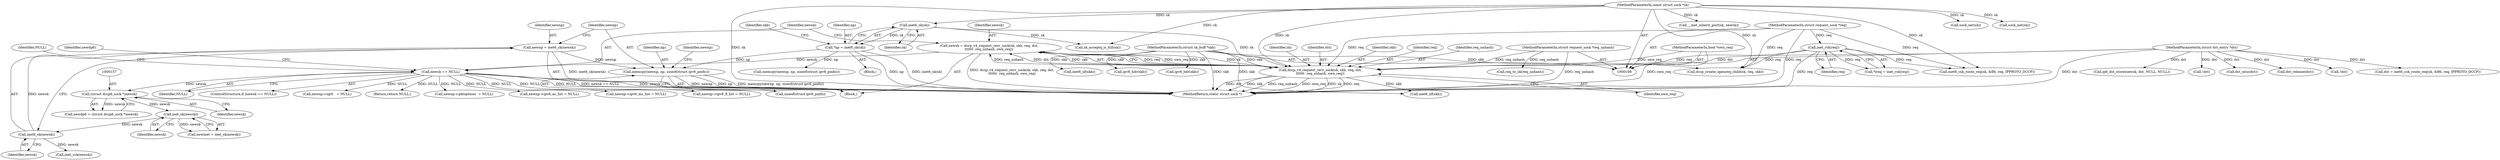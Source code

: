 digraph "0_linux_83eaddab4378db256d00d295bda6ca997cd13a52@API" {
"1000175" [label="(Call,memcpy(newnp, np, sizeof(struct ipv6_pinfo)))"];
"1000171" [label="(Call,newnp = inet6_sk(newsk))"];
"1000173" [label="(Call,inet6_sk(newsk))"];
"1000161" [label="(Call,inet_sk(newsk))"];
"1000156" [label="(Call,(struct dccp6_sock *)newsk)"];
"1000149" [label="(Call,newsk == NULL)"];
"1000139" [label="(Call,newsk = dccp_v4_request_recv_sock(sk, skb, req, dst,\n\t\t\t\t\t\t  req_unhash, own_req))"];
"1000141" [label="(Call,dccp_v4_request_recv_sock(sk, skb, req, dst,\n\t\t\t\t\t\t  req_unhash, own_req))"];
"1000125" [label="(Call,inet6_sk(sk))"];
"1000109" [label="(MethodParameterIn,const struct sock *sk)"];
"1000110" [label="(MethodParameterIn,struct sk_buff *skb)"];
"1000119" [label="(Call,inet_rsk(req))"];
"1000111" [label="(MethodParameterIn,struct request_sock *req)"];
"1000112" [label="(MethodParameterIn,struct dst_entry *dst)"];
"1000113" [label="(MethodParameterIn,struct request_sock *req_unhash)"];
"1000114" [label="(MethodParameterIn,bool *own_req)"];
"1000123" [label="(Call,*np = inet6_sk(sk))"];
"1000147" [label="(Identifier,own_req)"];
"1000109" [label="(MethodParameterIn,const struct sock *sk)"];
"1000155" [label="(Identifier,newdp6)"];
"1000473" [label="(Call,__inet_inherit_port(sk, newsk))"];
"1000174" [label="(Identifier,newsk)"];
"1000142" [label="(Identifier,sk)"];
"1000120" [label="(Identifier,req)"];
"1000176" [label="(Identifier,newnp)"];
"1000173" [label="(Call,inet6_sk(newsk))"];
"1000264" [label="(Call,!dst)"];
"1000178" [label="(Call,sizeof(struct ipv6_pinfo))"];
"1000257" [label="(Call,inet6_csk_route_req(sk, &fl6, req, IPPROTO_DCCP))"];
"1000123" [label="(Call,*np = inet6_sk(sk))"];
"1000396" [label="(Call,inet6_iif(skb))"];
"1000255" [label="(Call,dst = inet6_csk_route_req(sk, &fl6, req, IPPROTO_DCCP))"];
"1000145" [label="(Identifier,dst)"];
"1000219" [label="(Call,newnp->ipv6_fl_list = NULL)"];
"1000278" [label="(Call,ip6_dst_store(newsk, dst, NULL, NULL))"];
"1000134" [label="(Identifier,skb)"];
"1000318" [label="(Call,memcpy(newnp, np, sizeof(struct ipv6_pinfo)))"];
"1000158" [label="(Identifier,newsk)"];
"1000111" [label="(MethodParameterIn,struct request_sock *req)"];
"1000161" [label="(Call,inet_sk(newsk))"];
"1000149" [label="(Call,newsk == NULL)"];
"1000151" [label="(Identifier,NULL)"];
"1000126" [label="(Identifier,sk)"];
"1000138" [label="(Block,)"];
"1000175" [label="(Call,memcpy(newnp, np, sizeof(struct ipv6_pinfo)))"];
"1000159" [label="(Call,newinet = inet_sk(newsk))"];
"1000148" [label="(ControlStructure,if (newsk == NULL))"];
"1000204" [label="(Call,newnp->opt\t   = NULL)"];
"1000162" [label="(Identifier,newsk)"];
"1000143" [label="(Identifier,skb)"];
"1000235" [label="(Call,ipv6_hdr(skb))"];
"1000172" [label="(Identifier,newnp)"];
"1000152" [label="(Return,return NULL;)"];
"1000125" [label="(Call,inet6_sk(sk))"];
"1000251" [label="(Call,!dst)"];
"1000189" [label="(Call,inet_csk(newsk))"];
"1000153" [label="(Identifier,NULL)"];
"1000150" [label="(Identifier,newsk)"];
"1000144" [label="(Identifier,req)"];
"1000139" [label="(Call,newsk = dccp_v4_request_recv_sock(sk, skb, req, dst,\n\t\t\t\t\t\t  req_unhash, own_req))"];
"1000199" [label="(Call,newnp->pktoptions  = NULL)"];
"1000146" [label="(Identifier,req_unhash)"];
"1000455" [label="(Call,dst_mtu(dst))"];
"1000112" [label="(MethodParameterIn,struct dst_entry *dst)"];
"1000119" [label="(Call,inet_rsk(req))"];
"1000228" [label="(Call,inet6_iif(skb))"];
"1000488" [label="(Call,req_to_sk(req_unhash))"];
"1000124" [label="(Identifier,np)"];
"1000177" [label="(Identifier,np)"];
"1000529" [label="(Call,sock_net(sk))"];
"1000110" [label="(MethodParameterIn,struct sk_buff *skb)"];
"1000113" [label="(MethodParameterIn,struct request_sock *req_unhash)"];
"1000537" [label="(Call,sock_net(sk))"];
"1000533" [label="(Call,dst_release(dst))"];
"1000117" [label="(Call,*ireq = inet_rsk(req))"];
"1000115" [label="(Block,)"];
"1000182" [label="(Identifier,newnp)"];
"1000209" [label="(Call,newnp->ipv6_mc_list = NULL)"];
"1000140" [label="(Identifier,newsk)"];
"1000156" [label="(Call,(struct dccp6_sock *)newsk)"];
"1000247" [label="(Call,sk_acceptq_is_full(sk))"];
"1000542" [label="(MethodReturn,static struct sock *)"];
"1000214" [label="(Call,newnp->ipv6_ac_list = NULL)"];
"1000269" [label="(Call,dccp_create_openreq_child(sk, req, skb))"];
"1000403" [label="(Call,ipv6_hdr(skb))"];
"1000154" [label="(Call,newdp6 = (struct dccp6_sock *)newsk)"];
"1000141" [label="(Call,dccp_v4_request_recv_sock(sk, skb, req, dst,\n\t\t\t\t\t\t  req_unhash, own_req))"];
"1000171" [label="(Call,newnp = inet6_sk(newsk))"];
"1000114" [label="(MethodParameterIn,bool *own_req)"];
"1000175" -> "1000138"  [label="AST: "];
"1000175" -> "1000178"  [label="CFG: "];
"1000176" -> "1000175"  [label="AST: "];
"1000177" -> "1000175"  [label="AST: "];
"1000178" -> "1000175"  [label="AST: "];
"1000182" -> "1000175"  [label="CFG: "];
"1000175" -> "1000542"  [label="DDG: newnp"];
"1000175" -> "1000542"  [label="DDG: np"];
"1000175" -> "1000542"  [label="DDG: memcpy(newnp, np, sizeof(struct ipv6_pinfo))"];
"1000171" -> "1000175"  [label="DDG: newnp"];
"1000123" -> "1000175"  [label="DDG: np"];
"1000171" -> "1000138"  [label="AST: "];
"1000171" -> "1000173"  [label="CFG: "];
"1000172" -> "1000171"  [label="AST: "];
"1000173" -> "1000171"  [label="AST: "];
"1000176" -> "1000171"  [label="CFG: "];
"1000171" -> "1000542"  [label="DDG: inet6_sk(newsk)"];
"1000173" -> "1000171"  [label="DDG: newsk"];
"1000173" -> "1000174"  [label="CFG: "];
"1000174" -> "1000173"  [label="AST: "];
"1000161" -> "1000173"  [label="DDG: newsk"];
"1000173" -> "1000189"  [label="DDG: newsk"];
"1000161" -> "1000159"  [label="AST: "];
"1000161" -> "1000162"  [label="CFG: "];
"1000162" -> "1000161"  [label="AST: "];
"1000159" -> "1000161"  [label="CFG: "];
"1000161" -> "1000159"  [label="DDG: newsk"];
"1000156" -> "1000161"  [label="DDG: newsk"];
"1000156" -> "1000154"  [label="AST: "];
"1000156" -> "1000158"  [label="CFG: "];
"1000157" -> "1000156"  [label="AST: "];
"1000158" -> "1000156"  [label="AST: "];
"1000154" -> "1000156"  [label="CFG: "];
"1000156" -> "1000154"  [label="DDG: newsk"];
"1000149" -> "1000156"  [label="DDG: newsk"];
"1000149" -> "1000148"  [label="AST: "];
"1000149" -> "1000151"  [label="CFG: "];
"1000150" -> "1000149"  [label="AST: "];
"1000151" -> "1000149"  [label="AST: "];
"1000153" -> "1000149"  [label="CFG: "];
"1000155" -> "1000149"  [label="CFG: "];
"1000149" -> "1000542"  [label="DDG: NULL"];
"1000149" -> "1000542"  [label="DDG: newsk == NULL"];
"1000149" -> "1000542"  [label="DDG: newsk"];
"1000139" -> "1000149"  [label="DDG: newsk"];
"1000149" -> "1000152"  [label="DDG: NULL"];
"1000149" -> "1000199"  [label="DDG: NULL"];
"1000149" -> "1000204"  [label="DDG: NULL"];
"1000149" -> "1000209"  [label="DDG: NULL"];
"1000149" -> "1000214"  [label="DDG: NULL"];
"1000149" -> "1000219"  [label="DDG: NULL"];
"1000139" -> "1000138"  [label="AST: "];
"1000139" -> "1000141"  [label="CFG: "];
"1000140" -> "1000139"  [label="AST: "];
"1000141" -> "1000139"  [label="AST: "];
"1000150" -> "1000139"  [label="CFG: "];
"1000139" -> "1000542"  [label="DDG: dccp_v4_request_recv_sock(sk, skb, req, dst,\n\t\t\t\t\t\t  req_unhash, own_req)"];
"1000141" -> "1000139"  [label="DDG: req"];
"1000141" -> "1000139"  [label="DDG: own_req"];
"1000141" -> "1000139"  [label="DDG: sk"];
"1000141" -> "1000139"  [label="DDG: req_unhash"];
"1000141" -> "1000139"  [label="DDG: dst"];
"1000141" -> "1000139"  [label="DDG: skb"];
"1000141" -> "1000147"  [label="CFG: "];
"1000142" -> "1000141"  [label="AST: "];
"1000143" -> "1000141"  [label="AST: "];
"1000144" -> "1000141"  [label="AST: "];
"1000145" -> "1000141"  [label="AST: "];
"1000146" -> "1000141"  [label="AST: "];
"1000147" -> "1000141"  [label="AST: "];
"1000141" -> "1000542"  [label="DDG: sk"];
"1000141" -> "1000542"  [label="DDG: req"];
"1000141" -> "1000542"  [label="DDG: dst"];
"1000141" -> "1000542"  [label="DDG: skb"];
"1000141" -> "1000542"  [label="DDG: req_unhash"];
"1000141" -> "1000542"  [label="DDG: own_req"];
"1000125" -> "1000141"  [label="DDG: sk"];
"1000109" -> "1000141"  [label="DDG: sk"];
"1000110" -> "1000141"  [label="DDG: skb"];
"1000119" -> "1000141"  [label="DDG: req"];
"1000111" -> "1000141"  [label="DDG: req"];
"1000112" -> "1000141"  [label="DDG: dst"];
"1000113" -> "1000141"  [label="DDG: req_unhash"];
"1000114" -> "1000141"  [label="DDG: own_req"];
"1000141" -> "1000228"  [label="DDG: skb"];
"1000125" -> "1000123"  [label="AST: "];
"1000125" -> "1000126"  [label="CFG: "];
"1000126" -> "1000125"  [label="AST: "];
"1000123" -> "1000125"  [label="CFG: "];
"1000125" -> "1000123"  [label="DDG: sk"];
"1000109" -> "1000125"  [label="DDG: sk"];
"1000125" -> "1000247"  [label="DDG: sk"];
"1000109" -> "1000108"  [label="AST: "];
"1000109" -> "1000542"  [label="DDG: sk"];
"1000109" -> "1000247"  [label="DDG: sk"];
"1000109" -> "1000257"  [label="DDG: sk"];
"1000109" -> "1000269"  [label="DDG: sk"];
"1000109" -> "1000473"  [label="DDG: sk"];
"1000109" -> "1000529"  [label="DDG: sk"];
"1000109" -> "1000537"  [label="DDG: sk"];
"1000110" -> "1000108"  [label="AST: "];
"1000110" -> "1000542"  [label="DDG: skb"];
"1000110" -> "1000228"  [label="DDG: skb"];
"1000110" -> "1000235"  [label="DDG: skb"];
"1000110" -> "1000269"  [label="DDG: skb"];
"1000110" -> "1000396"  [label="DDG: skb"];
"1000110" -> "1000403"  [label="DDG: skb"];
"1000119" -> "1000117"  [label="AST: "];
"1000119" -> "1000120"  [label="CFG: "];
"1000120" -> "1000119"  [label="AST: "];
"1000117" -> "1000119"  [label="CFG: "];
"1000119" -> "1000542"  [label="DDG: req"];
"1000119" -> "1000117"  [label="DDG: req"];
"1000111" -> "1000119"  [label="DDG: req"];
"1000119" -> "1000257"  [label="DDG: req"];
"1000119" -> "1000269"  [label="DDG: req"];
"1000111" -> "1000108"  [label="AST: "];
"1000111" -> "1000542"  [label="DDG: req"];
"1000111" -> "1000257"  [label="DDG: req"];
"1000111" -> "1000269"  [label="DDG: req"];
"1000112" -> "1000108"  [label="AST: "];
"1000112" -> "1000542"  [label="DDG: dst"];
"1000112" -> "1000251"  [label="DDG: dst"];
"1000112" -> "1000255"  [label="DDG: dst"];
"1000112" -> "1000264"  [label="DDG: dst"];
"1000112" -> "1000278"  [label="DDG: dst"];
"1000112" -> "1000455"  [label="DDG: dst"];
"1000112" -> "1000533"  [label="DDG: dst"];
"1000113" -> "1000108"  [label="AST: "];
"1000113" -> "1000542"  [label="DDG: req_unhash"];
"1000113" -> "1000488"  [label="DDG: req_unhash"];
"1000114" -> "1000108"  [label="AST: "];
"1000114" -> "1000542"  [label="DDG: own_req"];
"1000123" -> "1000115"  [label="AST: "];
"1000124" -> "1000123"  [label="AST: "];
"1000134" -> "1000123"  [label="CFG: "];
"1000123" -> "1000542"  [label="DDG: inet6_sk(sk)"];
"1000123" -> "1000542"  [label="DDG: np"];
"1000123" -> "1000318"  [label="DDG: np"];
}
